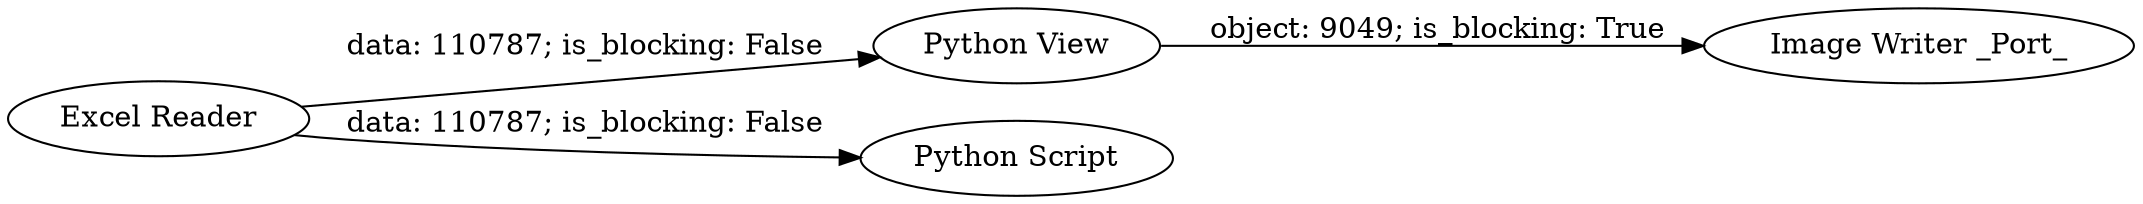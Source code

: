 digraph {
	"1301712598152992405_6" [label="Image Writer _Port_"]
	"1301712598152992405_7" [label="Excel Reader"]
	"1301712598152992405_5" [label="Python View"]
	"1301712598152992405_4" [label="Python Script"]
	"1301712598152992405_5" -> "1301712598152992405_6" [label="object: 9049; is_blocking: True"]
	"1301712598152992405_7" -> "1301712598152992405_4" [label="data: 110787; is_blocking: False"]
	"1301712598152992405_7" -> "1301712598152992405_5" [label="data: 110787; is_blocking: False"]
	rankdir=LR
}
